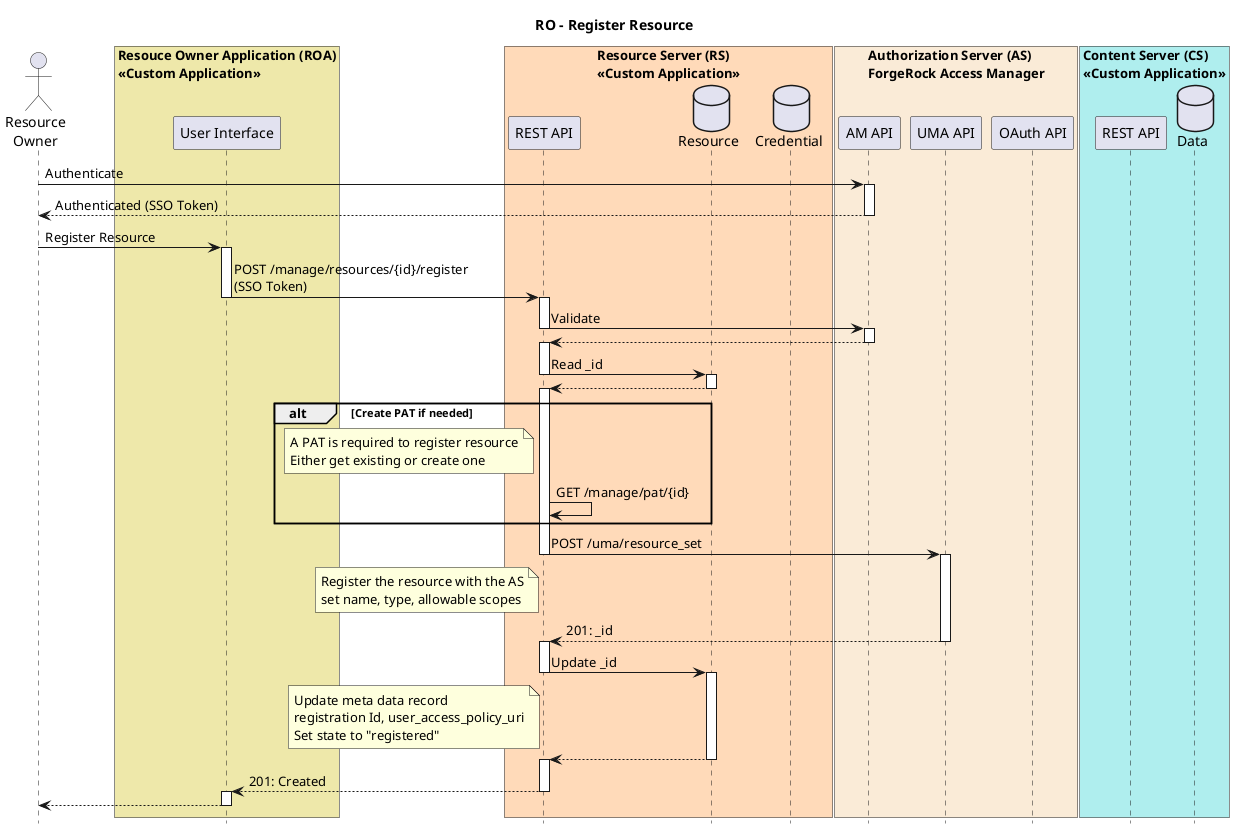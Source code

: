 @startuml
title RO - Register Resource
hide footbox


actor "Resource\nOwner" as RO

box "Resouce Owner Application (ROA)\n<<Custom Application>>" #palegoldenrod
participant "User Interface" as ROAUI
end box

box "Resource Server (RS)\n<<Custom Application>>" #peachpuff
participant "REST API" as RSREST
database "Resource" as RSRESOURCE
database "Credential" as RSCRED
end box

box "Authorization Server (AS)\nForgeRock Access Manager" #antiquewhite
participant "AM API" as AMREST
participant "UMA API" as UMAREST
participant "OAuth API" as OAUTHREST
end box

box "Content Server (CS)\n<<Custom Application>>" #paleturquoise
participant "REST API" as CSREST
database "Data" as CSDATA
end box

RO->AMREST: Authenticate

activate AMREST

AMREST-->RO: Authenticated (SSO Token)

deactivate AMREST

RO->ROAUI: Register Resource

activate ROAUI

ROAUI->RSREST: POST /manage/resources/{id}/register\n(SSO Token)

deactivate ROAUI

activate RSREST

RSREST->AMREST: Validate

deactivate RSREST

activate AMREST

AMREST-->RSREST: 

deactivate AMREST

activate RSREST

RSREST->RSRESOURCE: Read _id

deactivate RSREST

activate RSRESOURCE

RSRESOURCE-->RSREST

deactivate RSRESOURCE

activate RSREST

alt Create PAT if needed

note left of RSREST
A PAT is required to register resource
Either get existing or create one
end note

RSREST->RSREST: GET /manage/pat/{id}

end

RSREST->UMAREST: POST /uma/resource_set

deactivate RSREST

note left of RSREST
Register the resource with the AS
set name, type, allowable scopes
end note

activate UMAREST

UMAREST-->RSREST: 201: _id

deactivate UMAREST

activate RSREST

RSREST->RSRESOURCE: Update _id

note left of RSREST
Update meta data record
registration Id, user_access_policy_uri
Set state to "registered"
end note

deactivate RSREST

activate RSRESOURCE

RSRESOURCE-->RSREST:

deactivate RSRESOURCE

activate RSREST

RSREST-->ROAUI: 201: Created

deactivate RSREST

activate ROAUI

ROAUI-->RO

deactivate ROAUI

@enduml
